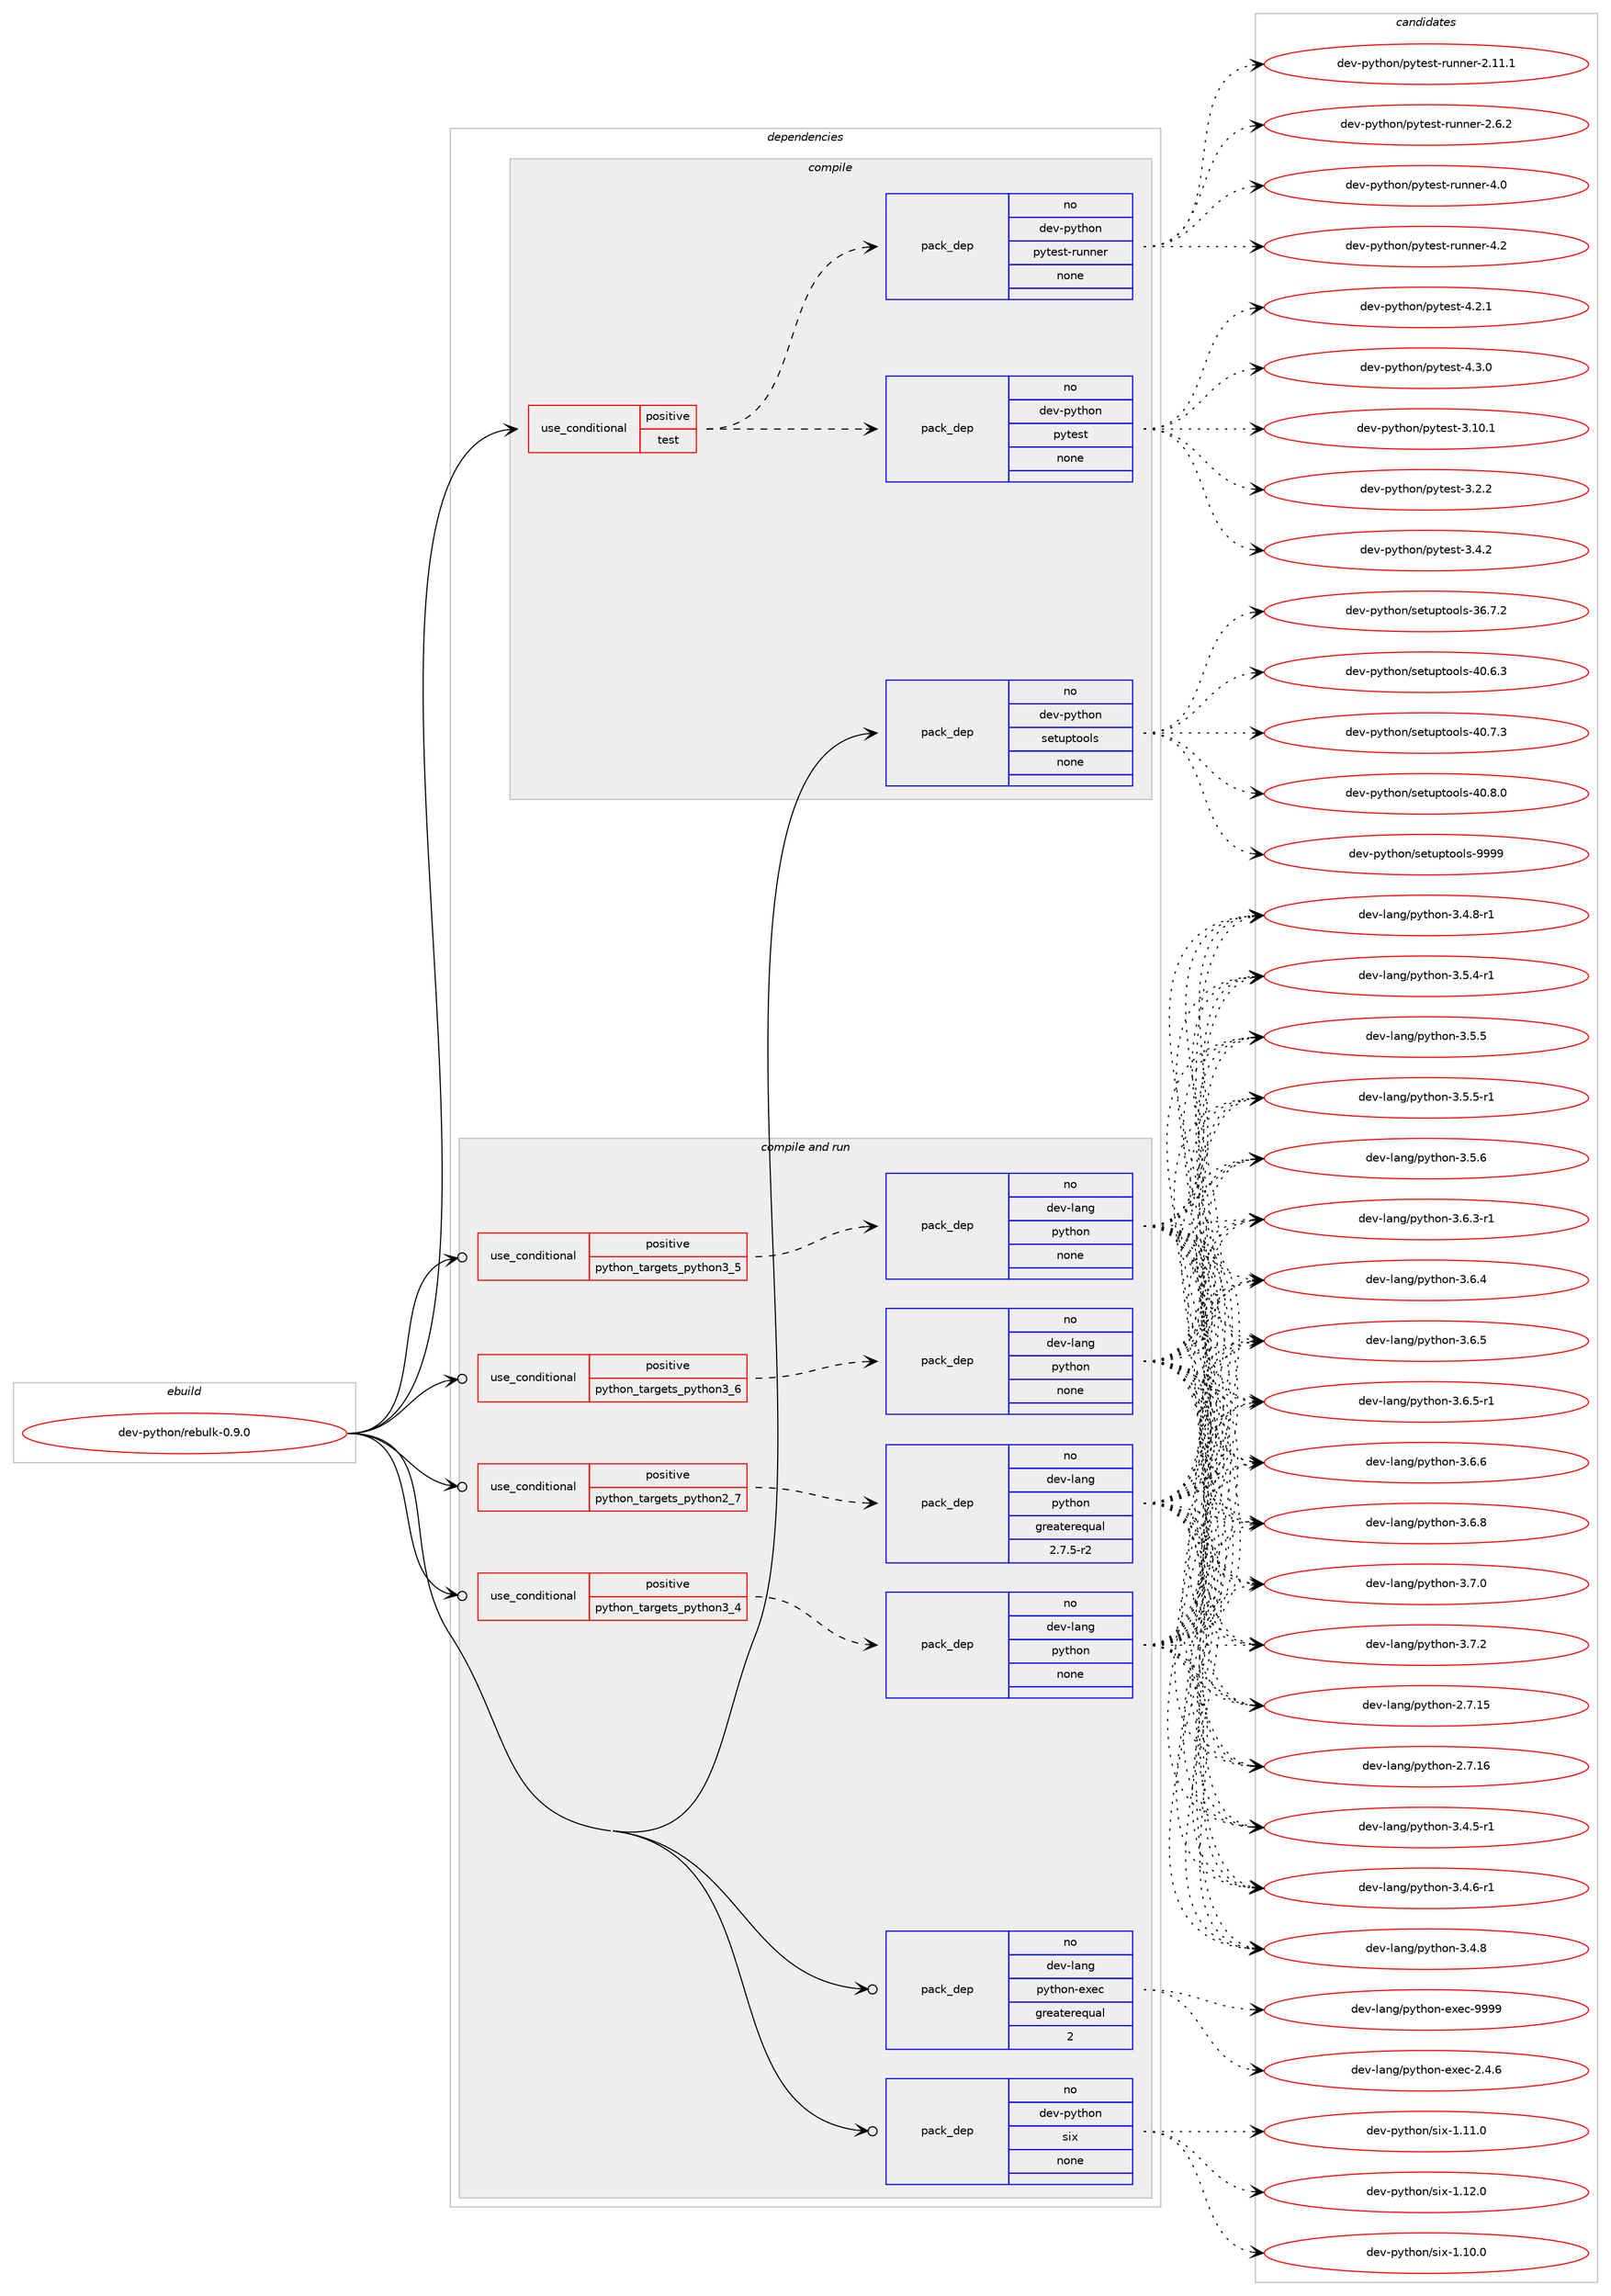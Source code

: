 digraph prolog {

# *************
# Graph options
# *************

newrank=true;
concentrate=true;
compound=true;
graph [rankdir=LR,fontname=Helvetica,fontsize=10,ranksep=1.5];#, ranksep=2.5, nodesep=0.2];
edge  [arrowhead=vee];
node  [fontname=Helvetica,fontsize=10];

# **********
# The ebuild
# **********

subgraph cluster_leftcol {
color=gray;
rank=same;
label=<<i>ebuild</i>>;
id [label="dev-python/rebulk-0.9.0", color=red, width=4, href="../dev-python/rebulk-0.9.0.svg"];
}

# ****************
# The dependencies
# ****************

subgraph cluster_midcol {
color=gray;
label=<<i>dependencies</i>>;
subgraph cluster_compile {
fillcolor="#eeeeee";
style=filled;
label=<<i>compile</i>>;
subgraph cond383604 {
dependency1438406 [label=<<TABLE BORDER="0" CELLBORDER="1" CELLSPACING="0" CELLPADDING="4"><TR><TD ROWSPAN="3" CELLPADDING="10">use_conditional</TD></TR><TR><TD>positive</TD></TR><TR><TD>test</TD></TR></TABLE>>, shape=none, color=red];
subgraph pack1031442 {
dependency1438407 [label=<<TABLE BORDER="0" CELLBORDER="1" CELLSPACING="0" CELLPADDING="4" WIDTH="220"><TR><TD ROWSPAN="6" CELLPADDING="30">pack_dep</TD></TR><TR><TD WIDTH="110">no</TD></TR><TR><TD>dev-python</TD></TR><TR><TD>pytest</TD></TR><TR><TD>none</TD></TR><TR><TD></TD></TR></TABLE>>, shape=none, color=blue];
}
dependency1438406:e -> dependency1438407:w [weight=20,style="dashed",arrowhead="vee"];
subgraph pack1031443 {
dependency1438408 [label=<<TABLE BORDER="0" CELLBORDER="1" CELLSPACING="0" CELLPADDING="4" WIDTH="220"><TR><TD ROWSPAN="6" CELLPADDING="30">pack_dep</TD></TR><TR><TD WIDTH="110">no</TD></TR><TR><TD>dev-python</TD></TR><TR><TD>pytest-runner</TD></TR><TR><TD>none</TD></TR><TR><TD></TD></TR></TABLE>>, shape=none, color=blue];
}
dependency1438406:e -> dependency1438408:w [weight=20,style="dashed",arrowhead="vee"];
}
id:e -> dependency1438406:w [weight=20,style="solid",arrowhead="vee"];
subgraph pack1031444 {
dependency1438409 [label=<<TABLE BORDER="0" CELLBORDER="1" CELLSPACING="0" CELLPADDING="4" WIDTH="220"><TR><TD ROWSPAN="6" CELLPADDING="30">pack_dep</TD></TR><TR><TD WIDTH="110">no</TD></TR><TR><TD>dev-python</TD></TR><TR><TD>setuptools</TD></TR><TR><TD>none</TD></TR><TR><TD></TD></TR></TABLE>>, shape=none, color=blue];
}
id:e -> dependency1438409:w [weight=20,style="solid",arrowhead="vee"];
}
subgraph cluster_compileandrun {
fillcolor="#eeeeee";
style=filled;
label=<<i>compile and run</i>>;
subgraph cond383605 {
dependency1438410 [label=<<TABLE BORDER="0" CELLBORDER="1" CELLSPACING="0" CELLPADDING="4"><TR><TD ROWSPAN="3" CELLPADDING="10">use_conditional</TD></TR><TR><TD>positive</TD></TR><TR><TD>python_targets_python2_7</TD></TR></TABLE>>, shape=none, color=red];
subgraph pack1031445 {
dependency1438411 [label=<<TABLE BORDER="0" CELLBORDER="1" CELLSPACING="0" CELLPADDING="4" WIDTH="220"><TR><TD ROWSPAN="6" CELLPADDING="30">pack_dep</TD></TR><TR><TD WIDTH="110">no</TD></TR><TR><TD>dev-lang</TD></TR><TR><TD>python</TD></TR><TR><TD>greaterequal</TD></TR><TR><TD>2.7.5-r2</TD></TR></TABLE>>, shape=none, color=blue];
}
dependency1438410:e -> dependency1438411:w [weight=20,style="dashed",arrowhead="vee"];
}
id:e -> dependency1438410:w [weight=20,style="solid",arrowhead="odotvee"];
subgraph cond383606 {
dependency1438412 [label=<<TABLE BORDER="0" CELLBORDER="1" CELLSPACING="0" CELLPADDING="4"><TR><TD ROWSPAN="3" CELLPADDING="10">use_conditional</TD></TR><TR><TD>positive</TD></TR><TR><TD>python_targets_python3_4</TD></TR></TABLE>>, shape=none, color=red];
subgraph pack1031446 {
dependency1438413 [label=<<TABLE BORDER="0" CELLBORDER="1" CELLSPACING="0" CELLPADDING="4" WIDTH="220"><TR><TD ROWSPAN="6" CELLPADDING="30">pack_dep</TD></TR><TR><TD WIDTH="110">no</TD></TR><TR><TD>dev-lang</TD></TR><TR><TD>python</TD></TR><TR><TD>none</TD></TR><TR><TD></TD></TR></TABLE>>, shape=none, color=blue];
}
dependency1438412:e -> dependency1438413:w [weight=20,style="dashed",arrowhead="vee"];
}
id:e -> dependency1438412:w [weight=20,style="solid",arrowhead="odotvee"];
subgraph cond383607 {
dependency1438414 [label=<<TABLE BORDER="0" CELLBORDER="1" CELLSPACING="0" CELLPADDING="4"><TR><TD ROWSPAN="3" CELLPADDING="10">use_conditional</TD></TR><TR><TD>positive</TD></TR><TR><TD>python_targets_python3_5</TD></TR></TABLE>>, shape=none, color=red];
subgraph pack1031447 {
dependency1438415 [label=<<TABLE BORDER="0" CELLBORDER="1" CELLSPACING="0" CELLPADDING="4" WIDTH="220"><TR><TD ROWSPAN="6" CELLPADDING="30">pack_dep</TD></TR><TR><TD WIDTH="110">no</TD></TR><TR><TD>dev-lang</TD></TR><TR><TD>python</TD></TR><TR><TD>none</TD></TR><TR><TD></TD></TR></TABLE>>, shape=none, color=blue];
}
dependency1438414:e -> dependency1438415:w [weight=20,style="dashed",arrowhead="vee"];
}
id:e -> dependency1438414:w [weight=20,style="solid",arrowhead="odotvee"];
subgraph cond383608 {
dependency1438416 [label=<<TABLE BORDER="0" CELLBORDER="1" CELLSPACING="0" CELLPADDING="4"><TR><TD ROWSPAN="3" CELLPADDING="10">use_conditional</TD></TR><TR><TD>positive</TD></TR><TR><TD>python_targets_python3_6</TD></TR></TABLE>>, shape=none, color=red];
subgraph pack1031448 {
dependency1438417 [label=<<TABLE BORDER="0" CELLBORDER="1" CELLSPACING="0" CELLPADDING="4" WIDTH="220"><TR><TD ROWSPAN="6" CELLPADDING="30">pack_dep</TD></TR><TR><TD WIDTH="110">no</TD></TR><TR><TD>dev-lang</TD></TR><TR><TD>python</TD></TR><TR><TD>none</TD></TR><TR><TD></TD></TR></TABLE>>, shape=none, color=blue];
}
dependency1438416:e -> dependency1438417:w [weight=20,style="dashed",arrowhead="vee"];
}
id:e -> dependency1438416:w [weight=20,style="solid",arrowhead="odotvee"];
subgraph pack1031449 {
dependency1438418 [label=<<TABLE BORDER="0" CELLBORDER="1" CELLSPACING="0" CELLPADDING="4" WIDTH="220"><TR><TD ROWSPAN="6" CELLPADDING="30">pack_dep</TD></TR><TR><TD WIDTH="110">no</TD></TR><TR><TD>dev-lang</TD></TR><TR><TD>python-exec</TD></TR><TR><TD>greaterequal</TD></TR><TR><TD>2</TD></TR></TABLE>>, shape=none, color=blue];
}
id:e -> dependency1438418:w [weight=20,style="solid",arrowhead="odotvee"];
subgraph pack1031450 {
dependency1438419 [label=<<TABLE BORDER="0" CELLBORDER="1" CELLSPACING="0" CELLPADDING="4" WIDTH="220"><TR><TD ROWSPAN="6" CELLPADDING="30">pack_dep</TD></TR><TR><TD WIDTH="110">no</TD></TR><TR><TD>dev-python</TD></TR><TR><TD>six</TD></TR><TR><TD>none</TD></TR><TR><TD></TD></TR></TABLE>>, shape=none, color=blue];
}
id:e -> dependency1438419:w [weight=20,style="solid",arrowhead="odotvee"];
}
subgraph cluster_run {
fillcolor="#eeeeee";
style=filled;
label=<<i>run</i>>;
}
}

# **************
# The candidates
# **************

subgraph cluster_choices {
rank=same;
color=gray;
label=<<i>candidates</i>>;

subgraph choice1031442 {
color=black;
nodesep=1;
choice100101118451121211161041111104711212111610111511645514649484649 [label="dev-python/pytest-3.10.1", color=red, width=4,href="../dev-python/pytest-3.10.1.svg"];
choice1001011184511212111610411111047112121116101115116455146504650 [label="dev-python/pytest-3.2.2", color=red, width=4,href="../dev-python/pytest-3.2.2.svg"];
choice1001011184511212111610411111047112121116101115116455146524650 [label="dev-python/pytest-3.4.2", color=red, width=4,href="../dev-python/pytest-3.4.2.svg"];
choice1001011184511212111610411111047112121116101115116455246504649 [label="dev-python/pytest-4.2.1", color=red, width=4,href="../dev-python/pytest-4.2.1.svg"];
choice1001011184511212111610411111047112121116101115116455246514648 [label="dev-python/pytest-4.3.0", color=red, width=4,href="../dev-python/pytest-4.3.0.svg"];
dependency1438407:e -> choice100101118451121211161041111104711212111610111511645514649484649:w [style=dotted,weight="100"];
dependency1438407:e -> choice1001011184511212111610411111047112121116101115116455146504650:w [style=dotted,weight="100"];
dependency1438407:e -> choice1001011184511212111610411111047112121116101115116455146524650:w [style=dotted,weight="100"];
dependency1438407:e -> choice1001011184511212111610411111047112121116101115116455246504649:w [style=dotted,weight="100"];
dependency1438407:e -> choice1001011184511212111610411111047112121116101115116455246514648:w [style=dotted,weight="100"];
}
subgraph choice1031443 {
color=black;
nodesep=1;
choice10010111845112121116104111110471121211161011151164511411711011010111445504649494649 [label="dev-python/pytest-runner-2.11.1", color=red, width=4,href="../dev-python/pytest-runner-2.11.1.svg"];
choice100101118451121211161041111104711212111610111511645114117110110101114455046544650 [label="dev-python/pytest-runner-2.6.2", color=red, width=4,href="../dev-python/pytest-runner-2.6.2.svg"];
choice10010111845112121116104111110471121211161011151164511411711011010111445524648 [label="dev-python/pytest-runner-4.0", color=red, width=4,href="../dev-python/pytest-runner-4.0.svg"];
choice10010111845112121116104111110471121211161011151164511411711011010111445524650 [label="dev-python/pytest-runner-4.2", color=red, width=4,href="../dev-python/pytest-runner-4.2.svg"];
dependency1438408:e -> choice10010111845112121116104111110471121211161011151164511411711011010111445504649494649:w [style=dotted,weight="100"];
dependency1438408:e -> choice100101118451121211161041111104711212111610111511645114117110110101114455046544650:w [style=dotted,weight="100"];
dependency1438408:e -> choice10010111845112121116104111110471121211161011151164511411711011010111445524648:w [style=dotted,weight="100"];
dependency1438408:e -> choice10010111845112121116104111110471121211161011151164511411711011010111445524650:w [style=dotted,weight="100"];
}
subgraph choice1031444 {
color=black;
nodesep=1;
choice100101118451121211161041111104711510111611711211611111110811545515446554650 [label="dev-python/setuptools-36.7.2", color=red, width=4,href="../dev-python/setuptools-36.7.2.svg"];
choice100101118451121211161041111104711510111611711211611111110811545524846544651 [label="dev-python/setuptools-40.6.3", color=red, width=4,href="../dev-python/setuptools-40.6.3.svg"];
choice100101118451121211161041111104711510111611711211611111110811545524846554651 [label="dev-python/setuptools-40.7.3", color=red, width=4,href="../dev-python/setuptools-40.7.3.svg"];
choice100101118451121211161041111104711510111611711211611111110811545524846564648 [label="dev-python/setuptools-40.8.0", color=red, width=4,href="../dev-python/setuptools-40.8.0.svg"];
choice10010111845112121116104111110471151011161171121161111111081154557575757 [label="dev-python/setuptools-9999", color=red, width=4,href="../dev-python/setuptools-9999.svg"];
dependency1438409:e -> choice100101118451121211161041111104711510111611711211611111110811545515446554650:w [style=dotted,weight="100"];
dependency1438409:e -> choice100101118451121211161041111104711510111611711211611111110811545524846544651:w [style=dotted,weight="100"];
dependency1438409:e -> choice100101118451121211161041111104711510111611711211611111110811545524846554651:w [style=dotted,weight="100"];
dependency1438409:e -> choice100101118451121211161041111104711510111611711211611111110811545524846564648:w [style=dotted,weight="100"];
dependency1438409:e -> choice10010111845112121116104111110471151011161171121161111111081154557575757:w [style=dotted,weight="100"];
}
subgraph choice1031445 {
color=black;
nodesep=1;
choice10010111845108971101034711212111610411111045504655464953 [label="dev-lang/python-2.7.15", color=red, width=4,href="../dev-lang/python-2.7.15.svg"];
choice10010111845108971101034711212111610411111045504655464954 [label="dev-lang/python-2.7.16", color=red, width=4,href="../dev-lang/python-2.7.16.svg"];
choice1001011184510897110103471121211161041111104551465246534511449 [label="dev-lang/python-3.4.5-r1", color=red, width=4,href="../dev-lang/python-3.4.5-r1.svg"];
choice1001011184510897110103471121211161041111104551465246544511449 [label="dev-lang/python-3.4.6-r1", color=red, width=4,href="../dev-lang/python-3.4.6-r1.svg"];
choice100101118451089711010347112121116104111110455146524656 [label="dev-lang/python-3.4.8", color=red, width=4,href="../dev-lang/python-3.4.8.svg"];
choice1001011184510897110103471121211161041111104551465246564511449 [label="dev-lang/python-3.4.8-r1", color=red, width=4,href="../dev-lang/python-3.4.8-r1.svg"];
choice1001011184510897110103471121211161041111104551465346524511449 [label="dev-lang/python-3.5.4-r1", color=red, width=4,href="../dev-lang/python-3.5.4-r1.svg"];
choice100101118451089711010347112121116104111110455146534653 [label="dev-lang/python-3.5.5", color=red, width=4,href="../dev-lang/python-3.5.5.svg"];
choice1001011184510897110103471121211161041111104551465346534511449 [label="dev-lang/python-3.5.5-r1", color=red, width=4,href="../dev-lang/python-3.5.5-r1.svg"];
choice100101118451089711010347112121116104111110455146534654 [label="dev-lang/python-3.5.6", color=red, width=4,href="../dev-lang/python-3.5.6.svg"];
choice1001011184510897110103471121211161041111104551465446514511449 [label="dev-lang/python-3.6.3-r1", color=red, width=4,href="../dev-lang/python-3.6.3-r1.svg"];
choice100101118451089711010347112121116104111110455146544652 [label="dev-lang/python-3.6.4", color=red, width=4,href="../dev-lang/python-3.6.4.svg"];
choice100101118451089711010347112121116104111110455146544653 [label="dev-lang/python-3.6.5", color=red, width=4,href="../dev-lang/python-3.6.5.svg"];
choice1001011184510897110103471121211161041111104551465446534511449 [label="dev-lang/python-3.6.5-r1", color=red, width=4,href="../dev-lang/python-3.6.5-r1.svg"];
choice100101118451089711010347112121116104111110455146544654 [label="dev-lang/python-3.6.6", color=red, width=4,href="../dev-lang/python-3.6.6.svg"];
choice100101118451089711010347112121116104111110455146544656 [label="dev-lang/python-3.6.8", color=red, width=4,href="../dev-lang/python-3.6.8.svg"];
choice100101118451089711010347112121116104111110455146554648 [label="dev-lang/python-3.7.0", color=red, width=4,href="../dev-lang/python-3.7.0.svg"];
choice100101118451089711010347112121116104111110455146554650 [label="dev-lang/python-3.7.2", color=red, width=4,href="../dev-lang/python-3.7.2.svg"];
dependency1438411:e -> choice10010111845108971101034711212111610411111045504655464953:w [style=dotted,weight="100"];
dependency1438411:e -> choice10010111845108971101034711212111610411111045504655464954:w [style=dotted,weight="100"];
dependency1438411:e -> choice1001011184510897110103471121211161041111104551465246534511449:w [style=dotted,weight="100"];
dependency1438411:e -> choice1001011184510897110103471121211161041111104551465246544511449:w [style=dotted,weight="100"];
dependency1438411:e -> choice100101118451089711010347112121116104111110455146524656:w [style=dotted,weight="100"];
dependency1438411:e -> choice1001011184510897110103471121211161041111104551465246564511449:w [style=dotted,weight="100"];
dependency1438411:e -> choice1001011184510897110103471121211161041111104551465346524511449:w [style=dotted,weight="100"];
dependency1438411:e -> choice100101118451089711010347112121116104111110455146534653:w [style=dotted,weight="100"];
dependency1438411:e -> choice1001011184510897110103471121211161041111104551465346534511449:w [style=dotted,weight="100"];
dependency1438411:e -> choice100101118451089711010347112121116104111110455146534654:w [style=dotted,weight="100"];
dependency1438411:e -> choice1001011184510897110103471121211161041111104551465446514511449:w [style=dotted,weight="100"];
dependency1438411:e -> choice100101118451089711010347112121116104111110455146544652:w [style=dotted,weight="100"];
dependency1438411:e -> choice100101118451089711010347112121116104111110455146544653:w [style=dotted,weight="100"];
dependency1438411:e -> choice1001011184510897110103471121211161041111104551465446534511449:w [style=dotted,weight="100"];
dependency1438411:e -> choice100101118451089711010347112121116104111110455146544654:w [style=dotted,weight="100"];
dependency1438411:e -> choice100101118451089711010347112121116104111110455146544656:w [style=dotted,weight="100"];
dependency1438411:e -> choice100101118451089711010347112121116104111110455146554648:w [style=dotted,weight="100"];
dependency1438411:e -> choice100101118451089711010347112121116104111110455146554650:w [style=dotted,weight="100"];
}
subgraph choice1031446 {
color=black;
nodesep=1;
choice10010111845108971101034711212111610411111045504655464953 [label="dev-lang/python-2.7.15", color=red, width=4,href="../dev-lang/python-2.7.15.svg"];
choice10010111845108971101034711212111610411111045504655464954 [label="dev-lang/python-2.7.16", color=red, width=4,href="../dev-lang/python-2.7.16.svg"];
choice1001011184510897110103471121211161041111104551465246534511449 [label="dev-lang/python-3.4.5-r1", color=red, width=4,href="../dev-lang/python-3.4.5-r1.svg"];
choice1001011184510897110103471121211161041111104551465246544511449 [label="dev-lang/python-3.4.6-r1", color=red, width=4,href="../dev-lang/python-3.4.6-r1.svg"];
choice100101118451089711010347112121116104111110455146524656 [label="dev-lang/python-3.4.8", color=red, width=4,href="../dev-lang/python-3.4.8.svg"];
choice1001011184510897110103471121211161041111104551465246564511449 [label="dev-lang/python-3.4.8-r1", color=red, width=4,href="../dev-lang/python-3.4.8-r1.svg"];
choice1001011184510897110103471121211161041111104551465346524511449 [label="dev-lang/python-3.5.4-r1", color=red, width=4,href="../dev-lang/python-3.5.4-r1.svg"];
choice100101118451089711010347112121116104111110455146534653 [label="dev-lang/python-3.5.5", color=red, width=4,href="../dev-lang/python-3.5.5.svg"];
choice1001011184510897110103471121211161041111104551465346534511449 [label="dev-lang/python-3.5.5-r1", color=red, width=4,href="../dev-lang/python-3.5.5-r1.svg"];
choice100101118451089711010347112121116104111110455146534654 [label="dev-lang/python-3.5.6", color=red, width=4,href="../dev-lang/python-3.5.6.svg"];
choice1001011184510897110103471121211161041111104551465446514511449 [label="dev-lang/python-3.6.3-r1", color=red, width=4,href="../dev-lang/python-3.6.3-r1.svg"];
choice100101118451089711010347112121116104111110455146544652 [label="dev-lang/python-3.6.4", color=red, width=4,href="../dev-lang/python-3.6.4.svg"];
choice100101118451089711010347112121116104111110455146544653 [label="dev-lang/python-3.6.5", color=red, width=4,href="../dev-lang/python-3.6.5.svg"];
choice1001011184510897110103471121211161041111104551465446534511449 [label="dev-lang/python-3.6.5-r1", color=red, width=4,href="../dev-lang/python-3.6.5-r1.svg"];
choice100101118451089711010347112121116104111110455146544654 [label="dev-lang/python-3.6.6", color=red, width=4,href="../dev-lang/python-3.6.6.svg"];
choice100101118451089711010347112121116104111110455146544656 [label="dev-lang/python-3.6.8", color=red, width=4,href="../dev-lang/python-3.6.8.svg"];
choice100101118451089711010347112121116104111110455146554648 [label="dev-lang/python-3.7.0", color=red, width=4,href="../dev-lang/python-3.7.0.svg"];
choice100101118451089711010347112121116104111110455146554650 [label="dev-lang/python-3.7.2", color=red, width=4,href="../dev-lang/python-3.7.2.svg"];
dependency1438413:e -> choice10010111845108971101034711212111610411111045504655464953:w [style=dotted,weight="100"];
dependency1438413:e -> choice10010111845108971101034711212111610411111045504655464954:w [style=dotted,weight="100"];
dependency1438413:e -> choice1001011184510897110103471121211161041111104551465246534511449:w [style=dotted,weight="100"];
dependency1438413:e -> choice1001011184510897110103471121211161041111104551465246544511449:w [style=dotted,weight="100"];
dependency1438413:e -> choice100101118451089711010347112121116104111110455146524656:w [style=dotted,weight="100"];
dependency1438413:e -> choice1001011184510897110103471121211161041111104551465246564511449:w [style=dotted,weight="100"];
dependency1438413:e -> choice1001011184510897110103471121211161041111104551465346524511449:w [style=dotted,weight="100"];
dependency1438413:e -> choice100101118451089711010347112121116104111110455146534653:w [style=dotted,weight="100"];
dependency1438413:e -> choice1001011184510897110103471121211161041111104551465346534511449:w [style=dotted,weight="100"];
dependency1438413:e -> choice100101118451089711010347112121116104111110455146534654:w [style=dotted,weight="100"];
dependency1438413:e -> choice1001011184510897110103471121211161041111104551465446514511449:w [style=dotted,weight="100"];
dependency1438413:e -> choice100101118451089711010347112121116104111110455146544652:w [style=dotted,weight="100"];
dependency1438413:e -> choice100101118451089711010347112121116104111110455146544653:w [style=dotted,weight="100"];
dependency1438413:e -> choice1001011184510897110103471121211161041111104551465446534511449:w [style=dotted,weight="100"];
dependency1438413:e -> choice100101118451089711010347112121116104111110455146544654:w [style=dotted,weight="100"];
dependency1438413:e -> choice100101118451089711010347112121116104111110455146544656:w [style=dotted,weight="100"];
dependency1438413:e -> choice100101118451089711010347112121116104111110455146554648:w [style=dotted,weight="100"];
dependency1438413:e -> choice100101118451089711010347112121116104111110455146554650:w [style=dotted,weight="100"];
}
subgraph choice1031447 {
color=black;
nodesep=1;
choice10010111845108971101034711212111610411111045504655464953 [label="dev-lang/python-2.7.15", color=red, width=4,href="../dev-lang/python-2.7.15.svg"];
choice10010111845108971101034711212111610411111045504655464954 [label="dev-lang/python-2.7.16", color=red, width=4,href="../dev-lang/python-2.7.16.svg"];
choice1001011184510897110103471121211161041111104551465246534511449 [label="dev-lang/python-3.4.5-r1", color=red, width=4,href="../dev-lang/python-3.4.5-r1.svg"];
choice1001011184510897110103471121211161041111104551465246544511449 [label="dev-lang/python-3.4.6-r1", color=red, width=4,href="../dev-lang/python-3.4.6-r1.svg"];
choice100101118451089711010347112121116104111110455146524656 [label="dev-lang/python-3.4.8", color=red, width=4,href="../dev-lang/python-3.4.8.svg"];
choice1001011184510897110103471121211161041111104551465246564511449 [label="dev-lang/python-3.4.8-r1", color=red, width=4,href="../dev-lang/python-3.4.8-r1.svg"];
choice1001011184510897110103471121211161041111104551465346524511449 [label="dev-lang/python-3.5.4-r1", color=red, width=4,href="../dev-lang/python-3.5.4-r1.svg"];
choice100101118451089711010347112121116104111110455146534653 [label="dev-lang/python-3.5.5", color=red, width=4,href="../dev-lang/python-3.5.5.svg"];
choice1001011184510897110103471121211161041111104551465346534511449 [label="dev-lang/python-3.5.5-r1", color=red, width=4,href="../dev-lang/python-3.5.5-r1.svg"];
choice100101118451089711010347112121116104111110455146534654 [label="dev-lang/python-3.5.6", color=red, width=4,href="../dev-lang/python-3.5.6.svg"];
choice1001011184510897110103471121211161041111104551465446514511449 [label="dev-lang/python-3.6.3-r1", color=red, width=4,href="../dev-lang/python-3.6.3-r1.svg"];
choice100101118451089711010347112121116104111110455146544652 [label="dev-lang/python-3.6.4", color=red, width=4,href="../dev-lang/python-3.6.4.svg"];
choice100101118451089711010347112121116104111110455146544653 [label="dev-lang/python-3.6.5", color=red, width=4,href="../dev-lang/python-3.6.5.svg"];
choice1001011184510897110103471121211161041111104551465446534511449 [label="dev-lang/python-3.6.5-r1", color=red, width=4,href="../dev-lang/python-3.6.5-r1.svg"];
choice100101118451089711010347112121116104111110455146544654 [label="dev-lang/python-3.6.6", color=red, width=4,href="../dev-lang/python-3.6.6.svg"];
choice100101118451089711010347112121116104111110455146544656 [label="dev-lang/python-3.6.8", color=red, width=4,href="../dev-lang/python-3.6.8.svg"];
choice100101118451089711010347112121116104111110455146554648 [label="dev-lang/python-3.7.0", color=red, width=4,href="../dev-lang/python-3.7.0.svg"];
choice100101118451089711010347112121116104111110455146554650 [label="dev-lang/python-3.7.2", color=red, width=4,href="../dev-lang/python-3.7.2.svg"];
dependency1438415:e -> choice10010111845108971101034711212111610411111045504655464953:w [style=dotted,weight="100"];
dependency1438415:e -> choice10010111845108971101034711212111610411111045504655464954:w [style=dotted,weight="100"];
dependency1438415:e -> choice1001011184510897110103471121211161041111104551465246534511449:w [style=dotted,weight="100"];
dependency1438415:e -> choice1001011184510897110103471121211161041111104551465246544511449:w [style=dotted,weight="100"];
dependency1438415:e -> choice100101118451089711010347112121116104111110455146524656:w [style=dotted,weight="100"];
dependency1438415:e -> choice1001011184510897110103471121211161041111104551465246564511449:w [style=dotted,weight="100"];
dependency1438415:e -> choice1001011184510897110103471121211161041111104551465346524511449:w [style=dotted,weight="100"];
dependency1438415:e -> choice100101118451089711010347112121116104111110455146534653:w [style=dotted,weight="100"];
dependency1438415:e -> choice1001011184510897110103471121211161041111104551465346534511449:w [style=dotted,weight="100"];
dependency1438415:e -> choice100101118451089711010347112121116104111110455146534654:w [style=dotted,weight="100"];
dependency1438415:e -> choice1001011184510897110103471121211161041111104551465446514511449:w [style=dotted,weight="100"];
dependency1438415:e -> choice100101118451089711010347112121116104111110455146544652:w [style=dotted,weight="100"];
dependency1438415:e -> choice100101118451089711010347112121116104111110455146544653:w [style=dotted,weight="100"];
dependency1438415:e -> choice1001011184510897110103471121211161041111104551465446534511449:w [style=dotted,weight="100"];
dependency1438415:e -> choice100101118451089711010347112121116104111110455146544654:w [style=dotted,weight="100"];
dependency1438415:e -> choice100101118451089711010347112121116104111110455146544656:w [style=dotted,weight="100"];
dependency1438415:e -> choice100101118451089711010347112121116104111110455146554648:w [style=dotted,weight="100"];
dependency1438415:e -> choice100101118451089711010347112121116104111110455146554650:w [style=dotted,weight="100"];
}
subgraph choice1031448 {
color=black;
nodesep=1;
choice10010111845108971101034711212111610411111045504655464953 [label="dev-lang/python-2.7.15", color=red, width=4,href="../dev-lang/python-2.7.15.svg"];
choice10010111845108971101034711212111610411111045504655464954 [label="dev-lang/python-2.7.16", color=red, width=4,href="../dev-lang/python-2.7.16.svg"];
choice1001011184510897110103471121211161041111104551465246534511449 [label="dev-lang/python-3.4.5-r1", color=red, width=4,href="../dev-lang/python-3.4.5-r1.svg"];
choice1001011184510897110103471121211161041111104551465246544511449 [label="dev-lang/python-3.4.6-r1", color=red, width=4,href="../dev-lang/python-3.4.6-r1.svg"];
choice100101118451089711010347112121116104111110455146524656 [label="dev-lang/python-3.4.8", color=red, width=4,href="../dev-lang/python-3.4.8.svg"];
choice1001011184510897110103471121211161041111104551465246564511449 [label="dev-lang/python-3.4.8-r1", color=red, width=4,href="../dev-lang/python-3.4.8-r1.svg"];
choice1001011184510897110103471121211161041111104551465346524511449 [label="dev-lang/python-3.5.4-r1", color=red, width=4,href="../dev-lang/python-3.5.4-r1.svg"];
choice100101118451089711010347112121116104111110455146534653 [label="dev-lang/python-3.5.5", color=red, width=4,href="../dev-lang/python-3.5.5.svg"];
choice1001011184510897110103471121211161041111104551465346534511449 [label="dev-lang/python-3.5.5-r1", color=red, width=4,href="../dev-lang/python-3.5.5-r1.svg"];
choice100101118451089711010347112121116104111110455146534654 [label="dev-lang/python-3.5.6", color=red, width=4,href="../dev-lang/python-3.5.6.svg"];
choice1001011184510897110103471121211161041111104551465446514511449 [label="dev-lang/python-3.6.3-r1", color=red, width=4,href="../dev-lang/python-3.6.3-r1.svg"];
choice100101118451089711010347112121116104111110455146544652 [label="dev-lang/python-3.6.4", color=red, width=4,href="../dev-lang/python-3.6.4.svg"];
choice100101118451089711010347112121116104111110455146544653 [label="dev-lang/python-3.6.5", color=red, width=4,href="../dev-lang/python-3.6.5.svg"];
choice1001011184510897110103471121211161041111104551465446534511449 [label="dev-lang/python-3.6.5-r1", color=red, width=4,href="../dev-lang/python-3.6.5-r1.svg"];
choice100101118451089711010347112121116104111110455146544654 [label="dev-lang/python-3.6.6", color=red, width=4,href="../dev-lang/python-3.6.6.svg"];
choice100101118451089711010347112121116104111110455146544656 [label="dev-lang/python-3.6.8", color=red, width=4,href="../dev-lang/python-3.6.8.svg"];
choice100101118451089711010347112121116104111110455146554648 [label="dev-lang/python-3.7.0", color=red, width=4,href="../dev-lang/python-3.7.0.svg"];
choice100101118451089711010347112121116104111110455146554650 [label="dev-lang/python-3.7.2", color=red, width=4,href="../dev-lang/python-3.7.2.svg"];
dependency1438417:e -> choice10010111845108971101034711212111610411111045504655464953:w [style=dotted,weight="100"];
dependency1438417:e -> choice10010111845108971101034711212111610411111045504655464954:w [style=dotted,weight="100"];
dependency1438417:e -> choice1001011184510897110103471121211161041111104551465246534511449:w [style=dotted,weight="100"];
dependency1438417:e -> choice1001011184510897110103471121211161041111104551465246544511449:w [style=dotted,weight="100"];
dependency1438417:e -> choice100101118451089711010347112121116104111110455146524656:w [style=dotted,weight="100"];
dependency1438417:e -> choice1001011184510897110103471121211161041111104551465246564511449:w [style=dotted,weight="100"];
dependency1438417:e -> choice1001011184510897110103471121211161041111104551465346524511449:w [style=dotted,weight="100"];
dependency1438417:e -> choice100101118451089711010347112121116104111110455146534653:w [style=dotted,weight="100"];
dependency1438417:e -> choice1001011184510897110103471121211161041111104551465346534511449:w [style=dotted,weight="100"];
dependency1438417:e -> choice100101118451089711010347112121116104111110455146534654:w [style=dotted,weight="100"];
dependency1438417:e -> choice1001011184510897110103471121211161041111104551465446514511449:w [style=dotted,weight="100"];
dependency1438417:e -> choice100101118451089711010347112121116104111110455146544652:w [style=dotted,weight="100"];
dependency1438417:e -> choice100101118451089711010347112121116104111110455146544653:w [style=dotted,weight="100"];
dependency1438417:e -> choice1001011184510897110103471121211161041111104551465446534511449:w [style=dotted,weight="100"];
dependency1438417:e -> choice100101118451089711010347112121116104111110455146544654:w [style=dotted,weight="100"];
dependency1438417:e -> choice100101118451089711010347112121116104111110455146544656:w [style=dotted,weight="100"];
dependency1438417:e -> choice100101118451089711010347112121116104111110455146554648:w [style=dotted,weight="100"];
dependency1438417:e -> choice100101118451089711010347112121116104111110455146554650:w [style=dotted,weight="100"];
}
subgraph choice1031449 {
color=black;
nodesep=1;
choice1001011184510897110103471121211161041111104510112010199455046524654 [label="dev-lang/python-exec-2.4.6", color=red, width=4,href="../dev-lang/python-exec-2.4.6.svg"];
choice10010111845108971101034711212111610411111045101120101994557575757 [label="dev-lang/python-exec-9999", color=red, width=4,href="../dev-lang/python-exec-9999.svg"];
dependency1438418:e -> choice1001011184510897110103471121211161041111104510112010199455046524654:w [style=dotted,weight="100"];
dependency1438418:e -> choice10010111845108971101034711212111610411111045101120101994557575757:w [style=dotted,weight="100"];
}
subgraph choice1031450 {
color=black;
nodesep=1;
choice100101118451121211161041111104711510512045494649484648 [label="dev-python/six-1.10.0", color=red, width=4,href="../dev-python/six-1.10.0.svg"];
choice100101118451121211161041111104711510512045494649494648 [label="dev-python/six-1.11.0", color=red, width=4,href="../dev-python/six-1.11.0.svg"];
choice100101118451121211161041111104711510512045494649504648 [label="dev-python/six-1.12.0", color=red, width=4,href="../dev-python/six-1.12.0.svg"];
dependency1438419:e -> choice100101118451121211161041111104711510512045494649484648:w [style=dotted,weight="100"];
dependency1438419:e -> choice100101118451121211161041111104711510512045494649494648:w [style=dotted,weight="100"];
dependency1438419:e -> choice100101118451121211161041111104711510512045494649504648:w [style=dotted,weight="100"];
}
}

}
